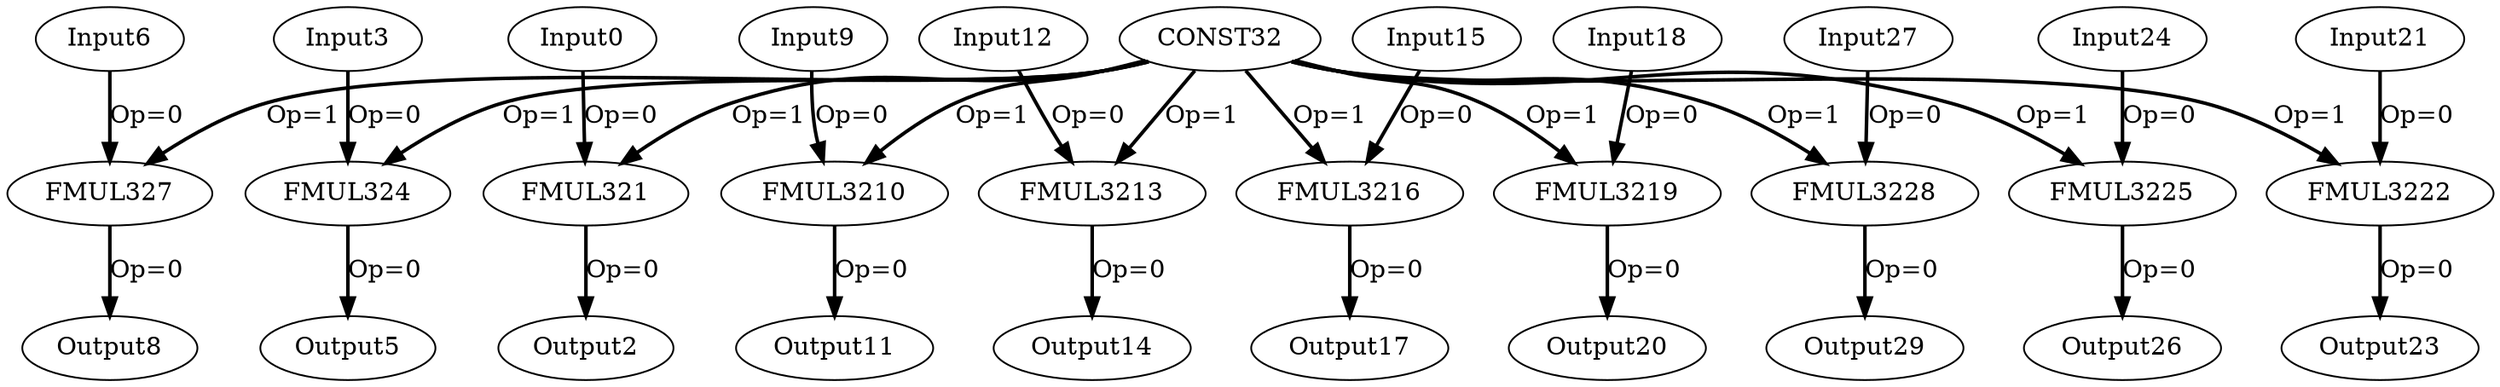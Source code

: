 Digraph G {
Input0[opcode = "Input", ref_name="kernel_gemm_0_0", size="100", offset="0,0", pattern="4,25", color = black];
FMUL321[opcode = "FMUL32", color = black];
Output2[opcode = "Output", ref_name="kernel_gemm_0_1", size="100", offset="0,0", pattern="4,25", color = black];
Input3[opcode = "Input", ref_name="kernel_gemm_0_0", size="100", offset="0,0", pattern="4,25", color = black];
FMUL324[opcode = "FMUL32", color = black];
Output5[opcode = "Output", ref_name="kernel_gemm_0_1", size="100", offset="0,0", pattern="4,25", color = black];
Input6[opcode = "Input", ref_name="kernel_gemm_0_0", size="100", offset="0,0", pattern="4,25", color = black];
FMUL327[opcode = "FMUL32", color = black];
Output8[opcode = "Output", ref_name="kernel_gemm_0_1", size="100", offset="0,0", pattern="4,25", color = black];
Input9[opcode = "Input", ref_name="kernel_gemm_0_0", size="100", offset="0,0", pattern="4,25", color = black];
FMUL3210[opcode = "FMUL32", color = black];
Output11[opcode = "Output", ref_name="kernel_gemm_0_1", size="100", offset="0,0", pattern="4,25", color = black];
Input12[opcode = "Input", ref_name="kernel_gemm_0_0", size="100", offset="0,0", pattern="4,25", color = black];
FMUL3213[opcode = "FMUL32", color = black];
Output14[opcode = "Output", ref_name="kernel_gemm_0_1", size="100", offset="0,0", pattern="4,25", color = black];
Input15[opcode = "Input", ref_name="kernel_gemm_0_0", size="100", offset="0,0", pattern="4,25", color = black];
FMUL3216[opcode = "FMUL32", color = black];
Output17[opcode = "Output", ref_name="kernel_gemm_0_1", size="100", offset="0,0", pattern="4,25", color = black];
Input18[opcode = "Input", ref_name="kernel_gemm_0_0", size="100", offset="0,0", pattern="4,25", color = black];
FMUL3219[opcode = "FMUL32", color = black];
Output20[opcode = "Output", ref_name="kernel_gemm_0_1", size="100", offset="0,0", pattern="4,25", color = black];
Input21[opcode = "Input", ref_name="kernel_gemm_0_0", size="100", offset="0,0", pattern="4,25", color = black];
FMUL3222[opcode = "FMUL32", color = black];
Output23[opcode = "Output", ref_name="kernel_gemm_0_1", size="100", offset="0,0", pattern="4,25", color = black];
Input24[opcode = "Input", ref_name="kernel_gemm_0_0", size="100", offset="0,0", pattern="4,25", color = black];
FMUL3225[opcode = "FMUL32", color = black];
Output26[opcode = "Output", ref_name="kernel_gemm_0_1", size="100", offset="0,0", pattern="4,25", color = black];
Input27[opcode = "Input", ref_name="kernel_gemm_0_0", size="100", offset="0,0", pattern="4,25", color = black];
FMUL3228[opcode = "FMUL32", color = black];
Output29[opcode = "Output", ref_name="kernel_gemm_0_1", size="100", offset="0,0", pattern="4,25", color = black];
CONST32[opcode = "CONST", value="0x3F99999A", color = black];
Input0 -> FMUL321[color = black, style = bold, operand = 0, label = "Op=0"];
CONST32 -> FMUL321[color = black, style = bold, operand = 1, label = "Op=1"];
FMUL321 -> Output2[color = black, style = bold, operand = 0, label = "Op=0"];
Input3 -> FMUL324[color = black, style = bold, operand = 0, label = "Op=0"];
CONST32 -> FMUL324[color = black, style = bold, operand = 1, label = "Op=1"];
FMUL324 -> Output5[color = black, style = bold, operand = 0, label = "Op=0"];
Input6 -> FMUL327[color = black, style = bold, operand = 0, label = "Op=0"];
CONST32 -> FMUL327[color = black, style = bold, operand = 1, label = "Op=1"];
FMUL327 -> Output8[color = black, style = bold, operand = 0, label = "Op=0"];
Input9 -> FMUL3210[color = black, style = bold, operand = 0, label = "Op=0"];
CONST32 -> FMUL3210[color = black, style = bold, operand = 1, label = "Op=1"];
FMUL3210 -> Output11[color = black, style = bold, operand = 0, label = "Op=0"];
Input12 -> FMUL3213[color = black, style = bold, operand = 0, label = "Op=0"];
CONST32 -> FMUL3213[color = black, style = bold, operand = 1, label = "Op=1"];
FMUL3213 -> Output14[color = black, style = bold, operand = 0, label = "Op=0"];
Input15 -> FMUL3216[color = black, style = bold, operand = 0, label = "Op=0"];
CONST32 -> FMUL3216[color = black, style = bold, operand = 1, label = "Op=1"];
FMUL3216 -> Output17[color = black, style = bold, operand = 0, label = "Op=0"];
Input18 -> FMUL3219[color = black, style = bold, operand = 0, label = "Op=0"];
CONST32 -> FMUL3219[color = black, style = bold, operand = 1, label = "Op=1"];
FMUL3219 -> Output20[color = black, style = bold, operand = 0, label = "Op=0"];
Input21 -> FMUL3222[color = black, style = bold, operand = 0, label = "Op=0"];
CONST32 -> FMUL3222[color = black, style = bold, operand = 1, label = "Op=1"];
FMUL3222 -> Output23[color = black, style = bold, operand = 0, label = "Op=0"];
Input24 -> FMUL3225[color = black, style = bold, operand = 0, label = "Op=0"];
CONST32 -> FMUL3225[color = black, style = bold, operand = 1, label = "Op=1"];
FMUL3225 -> Output26[color = black, style = bold, operand = 0, label = "Op=0"];
Input27 -> FMUL3228[color = black, style = bold, operand = 0, label = "Op=0"];
CONST32 -> FMUL3228[color = black, style = bold, operand = 1, label = "Op=1"];
FMUL3228 -> Output29[color = black, style = bold, operand = 0, label = "Op=0"];
}
